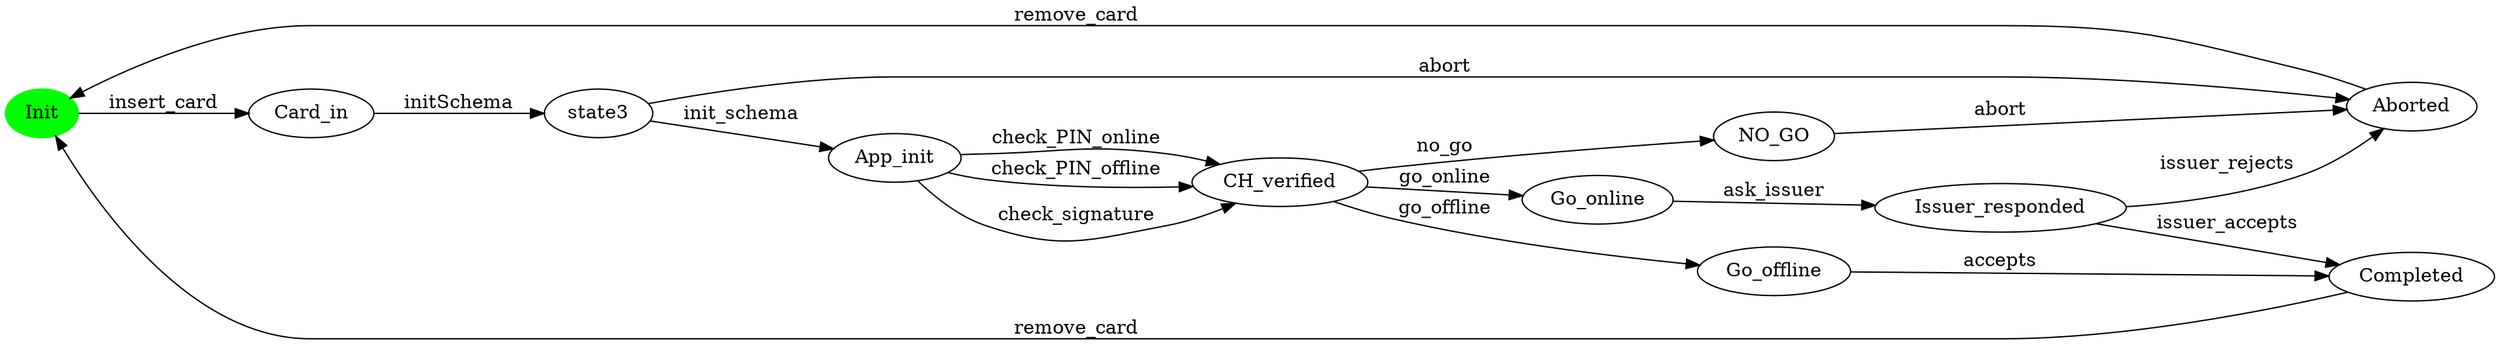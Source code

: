 digraph G {
rankdir=LR;
state0[ label = "Init", style=filled, color=green ];
state1 [ label = "Go_offline" ];
state1 -> state2 [ label=" accepts " ];
state0 -> state3 [ label=" insert_card " ];
state4 [ label = "CH_verified" ];
state4 -> state5 [ label=" no_go " ];
state4 -> state6 [ label=" go_online " ];
state4 -> state1 [ label=" go_offline " ];
state5 [ label = "NO_GO" ];
state5 -> state7 [ label=" abort " ];
state2 [ label = "Completed" ];
state2 -> state0 [ label=" remove_card " ];
state3 [ label = "Card_in" ];
state3 -> state8 [ label=" initSchema " ];
state9 [ label = "Issuer_responded" ];
state9 -> state2 [ label=" issuer_accepts " ];
state9 -> state7 [ label=" issuer_rejects " ];
state6 [ label = "Go_online" ];
state6 -> state9 [ label=" ask_issuer " ];
state7 [ label = "Aborted" ];
state7 -> state0 [ label=" remove_card " ];
state8 [ label = "state3" ];
state8 -> state10 [ label=" init_schema " ];
state8 -> state7 [ label=" abort " ];
state10 [ label = "App_init" ];
state10 -> state4 [ label=" check_signature " ];
state10 -> state4 [ label=" check_PIN_online " ];
state10 -> state4 [ label=" check_PIN_offline " ];
}

